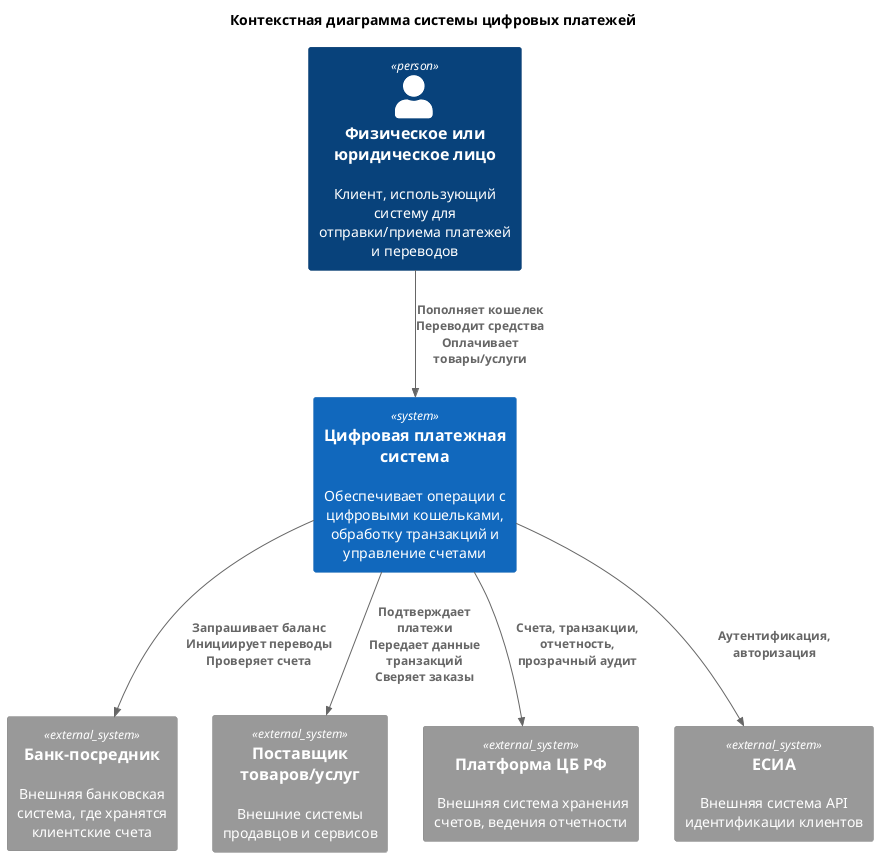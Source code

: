 @startuml
!include <C4/C4_Context>
!include <C4/C4_Container>

title Контекстная диаграмма системы цифровых платежей

Person(physical_client, "Физическое или юридическое лицо", "Клиент, использующий систему для отправки/приема платежей и переводов")
' Person(legal_client, "Юридическое лицо", "Компания, принимающая платежи через систему")

System(payment_system, "Цифровая платежная система", "Обеспечивает операции с цифровыми кошельками, обработку транзакций и управление счетами")

System_Ext(bank, "Банк-посредник", "Внешняя банковская система, где хранятся клиентские счета")
System_Ext(merchant, "Поставщик товаров/услуг", "Внешние системы продавцов и сервисов")
System_Ext(cbr_system, "Платформа ЦБ РФ", " Внешняя система хранения счетов, ведения отчетности")
System_Ext(gosuslugi, "ЕСИА", "Внешняя система API идентификации клиентов")

Rel(physical_client, payment_system, "Пополняет кошелек\nПереводит средства\nОплачивает товары/услуги")
' Rel(legal_client, payment_system, "Принимает платежи\nУправляет счетами\nПолучает переводы")

Rel(payment_system, bank, "Запрашивает баланс\nИнициирует переводы\nПроверяет счета")
Rel(payment_system, merchant, "Подтверждает платежи\nПередает данные транзакций\nСверяет заказы")
Rel(payment_system, cbr_system, "Счета, транзакции, отчетность, прозрачный аудит")
Rel(payment_system, gosuslugi, "Аутентификация, авторизация")
@enduml
